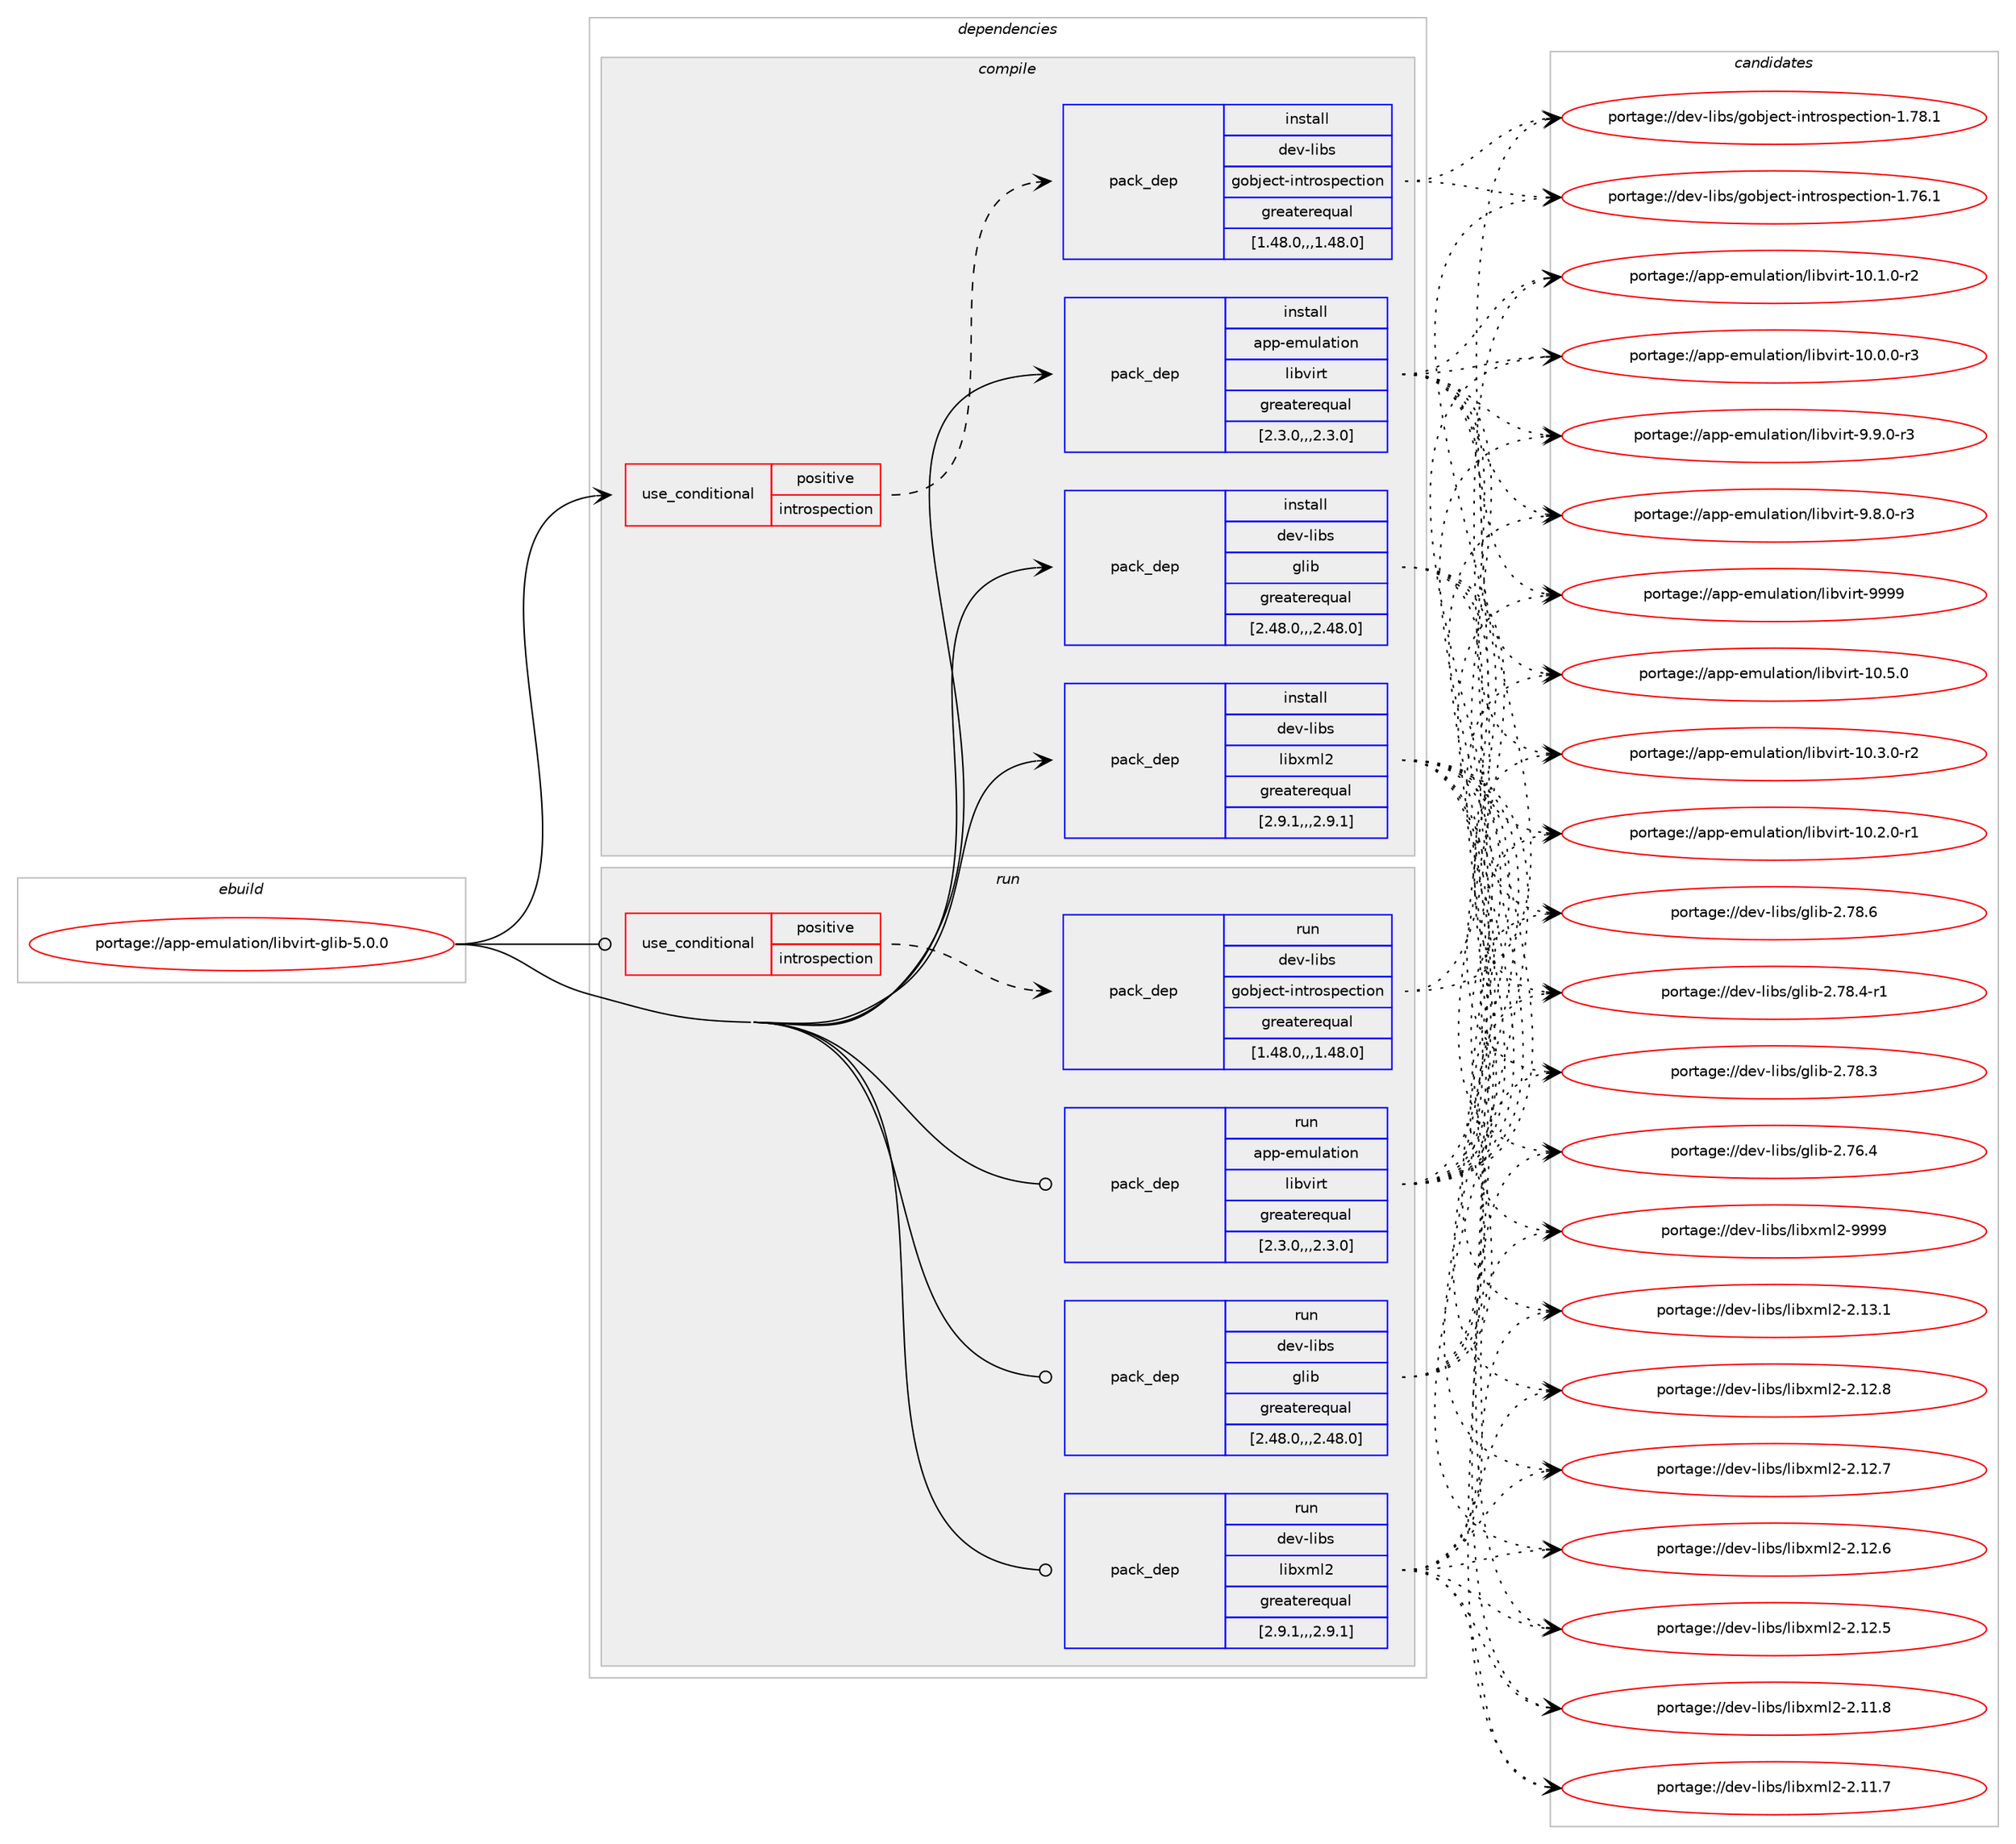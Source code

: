 digraph prolog {

# *************
# Graph options
# *************

newrank=true;
concentrate=true;
compound=true;
graph [rankdir=LR,fontname=Helvetica,fontsize=10,ranksep=1.5];#, ranksep=2.5, nodesep=0.2];
edge  [arrowhead=vee];
node  [fontname=Helvetica,fontsize=10];

# **********
# The ebuild
# **********

subgraph cluster_leftcol {
color=gray;
rank=same;
label=<<i>ebuild</i>>;
id [label="portage://app-emulation/libvirt-glib-5.0.0", color=red, width=4, href="../app-emulation/libvirt-glib-5.0.0.svg"];
}

# ****************
# The dependencies
# ****************

subgraph cluster_midcol {
color=gray;
label=<<i>dependencies</i>>;
subgraph cluster_compile {
fillcolor="#eeeeee";
style=filled;
label=<<i>compile</i>>;
subgraph cond6990 {
dependency26215 [label=<<TABLE BORDER="0" CELLBORDER="1" CELLSPACING="0" CELLPADDING="4"><TR><TD ROWSPAN="3" CELLPADDING="10">use_conditional</TD></TR><TR><TD>positive</TD></TR><TR><TD>introspection</TD></TR></TABLE>>, shape=none, color=red];
subgraph pack19023 {
dependency26216 [label=<<TABLE BORDER="0" CELLBORDER="1" CELLSPACING="0" CELLPADDING="4" WIDTH="220"><TR><TD ROWSPAN="6" CELLPADDING="30">pack_dep</TD></TR><TR><TD WIDTH="110">install</TD></TR><TR><TD>dev-libs</TD></TR><TR><TD>gobject-introspection</TD></TR><TR><TD>greaterequal</TD></TR><TR><TD>[1.48.0,,,1.48.0]</TD></TR></TABLE>>, shape=none, color=blue];
}
dependency26215:e -> dependency26216:w [weight=20,style="dashed",arrowhead="vee"];
}
id:e -> dependency26215:w [weight=20,style="solid",arrowhead="vee"];
subgraph pack19024 {
dependency26217 [label=<<TABLE BORDER="0" CELLBORDER="1" CELLSPACING="0" CELLPADDING="4" WIDTH="220"><TR><TD ROWSPAN="6" CELLPADDING="30">pack_dep</TD></TR><TR><TD WIDTH="110">install</TD></TR><TR><TD>app-emulation</TD></TR><TR><TD>libvirt</TD></TR><TR><TD>greaterequal</TD></TR><TR><TD>[2.3.0,,,2.3.0]</TD></TR></TABLE>>, shape=none, color=blue];
}
id:e -> dependency26217:w [weight=20,style="solid",arrowhead="vee"];
subgraph pack19025 {
dependency26218 [label=<<TABLE BORDER="0" CELLBORDER="1" CELLSPACING="0" CELLPADDING="4" WIDTH="220"><TR><TD ROWSPAN="6" CELLPADDING="30">pack_dep</TD></TR><TR><TD WIDTH="110">install</TD></TR><TR><TD>dev-libs</TD></TR><TR><TD>glib</TD></TR><TR><TD>greaterequal</TD></TR><TR><TD>[2.48.0,,,2.48.0]</TD></TR></TABLE>>, shape=none, color=blue];
}
id:e -> dependency26218:w [weight=20,style="solid",arrowhead="vee"];
subgraph pack19026 {
dependency26219 [label=<<TABLE BORDER="0" CELLBORDER="1" CELLSPACING="0" CELLPADDING="4" WIDTH="220"><TR><TD ROWSPAN="6" CELLPADDING="30">pack_dep</TD></TR><TR><TD WIDTH="110">install</TD></TR><TR><TD>dev-libs</TD></TR><TR><TD>libxml2</TD></TR><TR><TD>greaterequal</TD></TR><TR><TD>[2.9.1,,,2.9.1]</TD></TR></TABLE>>, shape=none, color=blue];
}
id:e -> dependency26219:w [weight=20,style="solid",arrowhead="vee"];
}
subgraph cluster_compileandrun {
fillcolor="#eeeeee";
style=filled;
label=<<i>compile and run</i>>;
}
subgraph cluster_run {
fillcolor="#eeeeee";
style=filled;
label=<<i>run</i>>;
subgraph cond6991 {
dependency26220 [label=<<TABLE BORDER="0" CELLBORDER="1" CELLSPACING="0" CELLPADDING="4"><TR><TD ROWSPAN="3" CELLPADDING="10">use_conditional</TD></TR><TR><TD>positive</TD></TR><TR><TD>introspection</TD></TR></TABLE>>, shape=none, color=red];
subgraph pack19027 {
dependency26221 [label=<<TABLE BORDER="0" CELLBORDER="1" CELLSPACING="0" CELLPADDING="4" WIDTH="220"><TR><TD ROWSPAN="6" CELLPADDING="30">pack_dep</TD></TR><TR><TD WIDTH="110">run</TD></TR><TR><TD>dev-libs</TD></TR><TR><TD>gobject-introspection</TD></TR><TR><TD>greaterequal</TD></TR><TR><TD>[1.48.0,,,1.48.0]</TD></TR></TABLE>>, shape=none, color=blue];
}
dependency26220:e -> dependency26221:w [weight=20,style="dashed",arrowhead="vee"];
}
id:e -> dependency26220:w [weight=20,style="solid",arrowhead="odot"];
subgraph pack19028 {
dependency26222 [label=<<TABLE BORDER="0" CELLBORDER="1" CELLSPACING="0" CELLPADDING="4" WIDTH="220"><TR><TD ROWSPAN="6" CELLPADDING="30">pack_dep</TD></TR><TR><TD WIDTH="110">run</TD></TR><TR><TD>app-emulation</TD></TR><TR><TD>libvirt</TD></TR><TR><TD>greaterequal</TD></TR><TR><TD>[2.3.0,,,2.3.0]</TD></TR></TABLE>>, shape=none, color=blue];
}
id:e -> dependency26222:w [weight=20,style="solid",arrowhead="odot"];
subgraph pack19029 {
dependency26223 [label=<<TABLE BORDER="0" CELLBORDER="1" CELLSPACING="0" CELLPADDING="4" WIDTH="220"><TR><TD ROWSPAN="6" CELLPADDING="30">pack_dep</TD></TR><TR><TD WIDTH="110">run</TD></TR><TR><TD>dev-libs</TD></TR><TR><TD>glib</TD></TR><TR><TD>greaterequal</TD></TR><TR><TD>[2.48.0,,,2.48.0]</TD></TR></TABLE>>, shape=none, color=blue];
}
id:e -> dependency26223:w [weight=20,style="solid",arrowhead="odot"];
subgraph pack19030 {
dependency26224 [label=<<TABLE BORDER="0" CELLBORDER="1" CELLSPACING="0" CELLPADDING="4" WIDTH="220"><TR><TD ROWSPAN="6" CELLPADDING="30">pack_dep</TD></TR><TR><TD WIDTH="110">run</TD></TR><TR><TD>dev-libs</TD></TR><TR><TD>libxml2</TD></TR><TR><TD>greaterequal</TD></TR><TR><TD>[2.9.1,,,2.9.1]</TD></TR></TABLE>>, shape=none, color=blue];
}
id:e -> dependency26224:w [weight=20,style="solid",arrowhead="odot"];
}
}

# **************
# The candidates
# **************

subgraph cluster_choices {
rank=same;
color=gray;
label=<<i>candidates</i>>;

subgraph choice19023 {
color=black;
nodesep=1;
choice1001011184510810598115471031119810610199116451051101161141111151121019911610511111045494655564649 [label="portage://dev-libs/gobject-introspection-1.78.1", color=red, width=4,href="../dev-libs/gobject-introspection-1.78.1.svg"];
choice1001011184510810598115471031119810610199116451051101161141111151121019911610511111045494655544649 [label="portage://dev-libs/gobject-introspection-1.76.1", color=red, width=4,href="../dev-libs/gobject-introspection-1.76.1.svg"];
dependency26216:e -> choice1001011184510810598115471031119810610199116451051101161141111151121019911610511111045494655564649:w [style=dotted,weight="100"];
dependency26216:e -> choice1001011184510810598115471031119810610199116451051101161141111151121019911610511111045494655544649:w [style=dotted,weight="100"];
}
subgraph choice19024 {
color=black;
nodesep=1;
choice97112112451011091171089711610511111047108105981181051141164557575757 [label="portage://app-emulation/libvirt-9999", color=red, width=4,href="../app-emulation/libvirt-9999.svg"];
choice971121124510110911710897116105111110471081059811810511411645494846534648 [label="portage://app-emulation/libvirt-10.5.0", color=red, width=4,href="../app-emulation/libvirt-10.5.0.svg"];
choice9711211245101109117108971161051111104710810598118105114116454948465146484511450 [label="portage://app-emulation/libvirt-10.3.0-r2", color=red, width=4,href="../app-emulation/libvirt-10.3.0-r2.svg"];
choice9711211245101109117108971161051111104710810598118105114116454948465046484511449 [label="portage://app-emulation/libvirt-10.2.0-r1", color=red, width=4,href="../app-emulation/libvirt-10.2.0-r1.svg"];
choice9711211245101109117108971161051111104710810598118105114116454948464946484511450 [label="portage://app-emulation/libvirt-10.1.0-r2", color=red, width=4,href="../app-emulation/libvirt-10.1.0-r2.svg"];
choice9711211245101109117108971161051111104710810598118105114116454948464846484511451 [label="portage://app-emulation/libvirt-10.0.0-r3", color=red, width=4,href="../app-emulation/libvirt-10.0.0-r3.svg"];
choice97112112451011091171089711610511111047108105981181051141164557465746484511451 [label="portage://app-emulation/libvirt-9.9.0-r3", color=red, width=4,href="../app-emulation/libvirt-9.9.0-r3.svg"];
choice97112112451011091171089711610511111047108105981181051141164557465646484511451 [label="portage://app-emulation/libvirt-9.8.0-r3", color=red, width=4,href="../app-emulation/libvirt-9.8.0-r3.svg"];
dependency26217:e -> choice97112112451011091171089711610511111047108105981181051141164557575757:w [style=dotted,weight="100"];
dependency26217:e -> choice971121124510110911710897116105111110471081059811810511411645494846534648:w [style=dotted,weight="100"];
dependency26217:e -> choice9711211245101109117108971161051111104710810598118105114116454948465146484511450:w [style=dotted,weight="100"];
dependency26217:e -> choice9711211245101109117108971161051111104710810598118105114116454948465046484511449:w [style=dotted,weight="100"];
dependency26217:e -> choice9711211245101109117108971161051111104710810598118105114116454948464946484511450:w [style=dotted,weight="100"];
dependency26217:e -> choice9711211245101109117108971161051111104710810598118105114116454948464846484511451:w [style=dotted,weight="100"];
dependency26217:e -> choice97112112451011091171089711610511111047108105981181051141164557465746484511451:w [style=dotted,weight="100"];
dependency26217:e -> choice97112112451011091171089711610511111047108105981181051141164557465646484511451:w [style=dotted,weight="100"];
}
subgraph choice19025 {
color=black;
nodesep=1;
choice1001011184510810598115471031081059845504655564654 [label="portage://dev-libs/glib-2.78.6", color=red, width=4,href="../dev-libs/glib-2.78.6.svg"];
choice10010111845108105981154710310810598455046555646524511449 [label="portage://dev-libs/glib-2.78.4-r1", color=red, width=4,href="../dev-libs/glib-2.78.4-r1.svg"];
choice1001011184510810598115471031081059845504655564651 [label="portage://dev-libs/glib-2.78.3", color=red, width=4,href="../dev-libs/glib-2.78.3.svg"];
choice1001011184510810598115471031081059845504655544652 [label="portage://dev-libs/glib-2.76.4", color=red, width=4,href="../dev-libs/glib-2.76.4.svg"];
dependency26218:e -> choice1001011184510810598115471031081059845504655564654:w [style=dotted,weight="100"];
dependency26218:e -> choice10010111845108105981154710310810598455046555646524511449:w [style=dotted,weight="100"];
dependency26218:e -> choice1001011184510810598115471031081059845504655564651:w [style=dotted,weight="100"];
dependency26218:e -> choice1001011184510810598115471031081059845504655544652:w [style=dotted,weight="100"];
}
subgraph choice19026 {
color=black;
nodesep=1;
choice10010111845108105981154710810598120109108504557575757 [label="portage://dev-libs/libxml2-9999", color=red, width=4,href="../dev-libs/libxml2-9999.svg"];
choice100101118451081059811547108105981201091085045504649514649 [label="portage://dev-libs/libxml2-2.13.1", color=red, width=4,href="../dev-libs/libxml2-2.13.1.svg"];
choice100101118451081059811547108105981201091085045504649504656 [label="portage://dev-libs/libxml2-2.12.8", color=red, width=4,href="../dev-libs/libxml2-2.12.8.svg"];
choice100101118451081059811547108105981201091085045504649504655 [label="portage://dev-libs/libxml2-2.12.7", color=red, width=4,href="../dev-libs/libxml2-2.12.7.svg"];
choice100101118451081059811547108105981201091085045504649504654 [label="portage://dev-libs/libxml2-2.12.6", color=red, width=4,href="../dev-libs/libxml2-2.12.6.svg"];
choice100101118451081059811547108105981201091085045504649504653 [label="portage://dev-libs/libxml2-2.12.5", color=red, width=4,href="../dev-libs/libxml2-2.12.5.svg"];
choice100101118451081059811547108105981201091085045504649494656 [label="portage://dev-libs/libxml2-2.11.8", color=red, width=4,href="../dev-libs/libxml2-2.11.8.svg"];
choice100101118451081059811547108105981201091085045504649494655 [label="portage://dev-libs/libxml2-2.11.7", color=red, width=4,href="../dev-libs/libxml2-2.11.7.svg"];
dependency26219:e -> choice10010111845108105981154710810598120109108504557575757:w [style=dotted,weight="100"];
dependency26219:e -> choice100101118451081059811547108105981201091085045504649514649:w [style=dotted,weight="100"];
dependency26219:e -> choice100101118451081059811547108105981201091085045504649504656:w [style=dotted,weight="100"];
dependency26219:e -> choice100101118451081059811547108105981201091085045504649504655:w [style=dotted,weight="100"];
dependency26219:e -> choice100101118451081059811547108105981201091085045504649504654:w [style=dotted,weight="100"];
dependency26219:e -> choice100101118451081059811547108105981201091085045504649504653:w [style=dotted,weight="100"];
dependency26219:e -> choice100101118451081059811547108105981201091085045504649494656:w [style=dotted,weight="100"];
dependency26219:e -> choice100101118451081059811547108105981201091085045504649494655:w [style=dotted,weight="100"];
}
subgraph choice19027 {
color=black;
nodesep=1;
choice1001011184510810598115471031119810610199116451051101161141111151121019911610511111045494655564649 [label="portage://dev-libs/gobject-introspection-1.78.1", color=red, width=4,href="../dev-libs/gobject-introspection-1.78.1.svg"];
choice1001011184510810598115471031119810610199116451051101161141111151121019911610511111045494655544649 [label="portage://dev-libs/gobject-introspection-1.76.1", color=red, width=4,href="../dev-libs/gobject-introspection-1.76.1.svg"];
dependency26221:e -> choice1001011184510810598115471031119810610199116451051101161141111151121019911610511111045494655564649:w [style=dotted,weight="100"];
dependency26221:e -> choice1001011184510810598115471031119810610199116451051101161141111151121019911610511111045494655544649:w [style=dotted,weight="100"];
}
subgraph choice19028 {
color=black;
nodesep=1;
choice97112112451011091171089711610511111047108105981181051141164557575757 [label="portage://app-emulation/libvirt-9999", color=red, width=4,href="../app-emulation/libvirt-9999.svg"];
choice971121124510110911710897116105111110471081059811810511411645494846534648 [label="portage://app-emulation/libvirt-10.5.0", color=red, width=4,href="../app-emulation/libvirt-10.5.0.svg"];
choice9711211245101109117108971161051111104710810598118105114116454948465146484511450 [label="portage://app-emulation/libvirt-10.3.0-r2", color=red, width=4,href="../app-emulation/libvirt-10.3.0-r2.svg"];
choice9711211245101109117108971161051111104710810598118105114116454948465046484511449 [label="portage://app-emulation/libvirt-10.2.0-r1", color=red, width=4,href="../app-emulation/libvirt-10.2.0-r1.svg"];
choice9711211245101109117108971161051111104710810598118105114116454948464946484511450 [label="portage://app-emulation/libvirt-10.1.0-r2", color=red, width=4,href="../app-emulation/libvirt-10.1.0-r2.svg"];
choice9711211245101109117108971161051111104710810598118105114116454948464846484511451 [label="portage://app-emulation/libvirt-10.0.0-r3", color=red, width=4,href="../app-emulation/libvirt-10.0.0-r3.svg"];
choice97112112451011091171089711610511111047108105981181051141164557465746484511451 [label="portage://app-emulation/libvirt-9.9.0-r3", color=red, width=4,href="../app-emulation/libvirt-9.9.0-r3.svg"];
choice97112112451011091171089711610511111047108105981181051141164557465646484511451 [label="portage://app-emulation/libvirt-9.8.0-r3", color=red, width=4,href="../app-emulation/libvirt-9.8.0-r3.svg"];
dependency26222:e -> choice97112112451011091171089711610511111047108105981181051141164557575757:w [style=dotted,weight="100"];
dependency26222:e -> choice971121124510110911710897116105111110471081059811810511411645494846534648:w [style=dotted,weight="100"];
dependency26222:e -> choice9711211245101109117108971161051111104710810598118105114116454948465146484511450:w [style=dotted,weight="100"];
dependency26222:e -> choice9711211245101109117108971161051111104710810598118105114116454948465046484511449:w [style=dotted,weight="100"];
dependency26222:e -> choice9711211245101109117108971161051111104710810598118105114116454948464946484511450:w [style=dotted,weight="100"];
dependency26222:e -> choice9711211245101109117108971161051111104710810598118105114116454948464846484511451:w [style=dotted,weight="100"];
dependency26222:e -> choice97112112451011091171089711610511111047108105981181051141164557465746484511451:w [style=dotted,weight="100"];
dependency26222:e -> choice97112112451011091171089711610511111047108105981181051141164557465646484511451:w [style=dotted,weight="100"];
}
subgraph choice19029 {
color=black;
nodesep=1;
choice1001011184510810598115471031081059845504655564654 [label="portage://dev-libs/glib-2.78.6", color=red, width=4,href="../dev-libs/glib-2.78.6.svg"];
choice10010111845108105981154710310810598455046555646524511449 [label="portage://dev-libs/glib-2.78.4-r1", color=red, width=4,href="../dev-libs/glib-2.78.4-r1.svg"];
choice1001011184510810598115471031081059845504655564651 [label="portage://dev-libs/glib-2.78.3", color=red, width=4,href="../dev-libs/glib-2.78.3.svg"];
choice1001011184510810598115471031081059845504655544652 [label="portage://dev-libs/glib-2.76.4", color=red, width=4,href="../dev-libs/glib-2.76.4.svg"];
dependency26223:e -> choice1001011184510810598115471031081059845504655564654:w [style=dotted,weight="100"];
dependency26223:e -> choice10010111845108105981154710310810598455046555646524511449:w [style=dotted,weight="100"];
dependency26223:e -> choice1001011184510810598115471031081059845504655564651:w [style=dotted,weight="100"];
dependency26223:e -> choice1001011184510810598115471031081059845504655544652:w [style=dotted,weight="100"];
}
subgraph choice19030 {
color=black;
nodesep=1;
choice10010111845108105981154710810598120109108504557575757 [label="portage://dev-libs/libxml2-9999", color=red, width=4,href="../dev-libs/libxml2-9999.svg"];
choice100101118451081059811547108105981201091085045504649514649 [label="portage://dev-libs/libxml2-2.13.1", color=red, width=4,href="../dev-libs/libxml2-2.13.1.svg"];
choice100101118451081059811547108105981201091085045504649504656 [label="portage://dev-libs/libxml2-2.12.8", color=red, width=4,href="../dev-libs/libxml2-2.12.8.svg"];
choice100101118451081059811547108105981201091085045504649504655 [label="portage://dev-libs/libxml2-2.12.7", color=red, width=4,href="../dev-libs/libxml2-2.12.7.svg"];
choice100101118451081059811547108105981201091085045504649504654 [label="portage://dev-libs/libxml2-2.12.6", color=red, width=4,href="../dev-libs/libxml2-2.12.6.svg"];
choice100101118451081059811547108105981201091085045504649504653 [label="portage://dev-libs/libxml2-2.12.5", color=red, width=4,href="../dev-libs/libxml2-2.12.5.svg"];
choice100101118451081059811547108105981201091085045504649494656 [label="portage://dev-libs/libxml2-2.11.8", color=red, width=4,href="../dev-libs/libxml2-2.11.8.svg"];
choice100101118451081059811547108105981201091085045504649494655 [label="portage://dev-libs/libxml2-2.11.7", color=red, width=4,href="../dev-libs/libxml2-2.11.7.svg"];
dependency26224:e -> choice10010111845108105981154710810598120109108504557575757:w [style=dotted,weight="100"];
dependency26224:e -> choice100101118451081059811547108105981201091085045504649514649:w [style=dotted,weight="100"];
dependency26224:e -> choice100101118451081059811547108105981201091085045504649504656:w [style=dotted,weight="100"];
dependency26224:e -> choice100101118451081059811547108105981201091085045504649504655:w [style=dotted,weight="100"];
dependency26224:e -> choice100101118451081059811547108105981201091085045504649504654:w [style=dotted,weight="100"];
dependency26224:e -> choice100101118451081059811547108105981201091085045504649504653:w [style=dotted,weight="100"];
dependency26224:e -> choice100101118451081059811547108105981201091085045504649494656:w [style=dotted,weight="100"];
dependency26224:e -> choice100101118451081059811547108105981201091085045504649494655:w [style=dotted,weight="100"];
}
}

}
